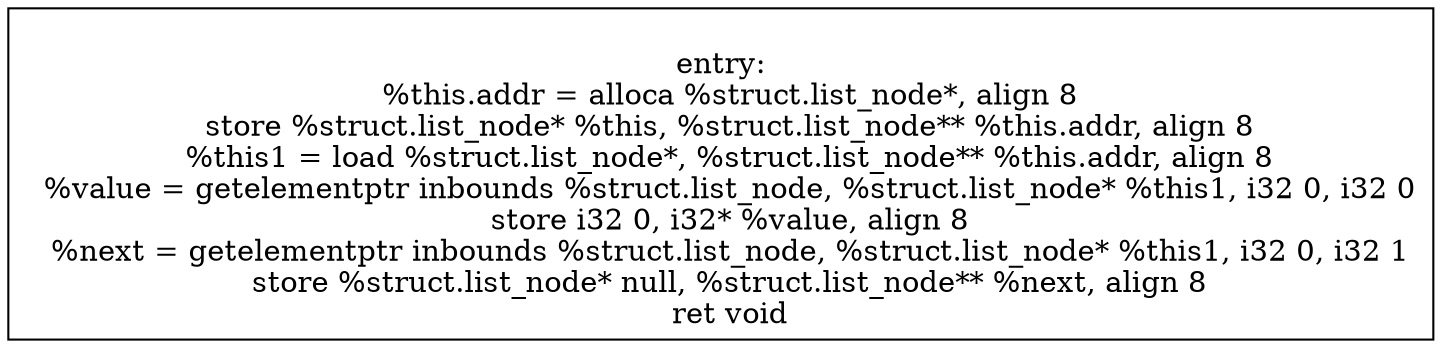 
digraph G {


node55 [label="
entry:
  %this.addr = alloca %struct.list_node*, align 8
  store %struct.list_node* %this, %struct.list_node** %this.addr, align 8
  %this1 = load %struct.list_node*, %struct.list_node** %this.addr, align 8
  %value = getelementptr inbounds %struct.list_node, %struct.list_node* %this1, i32 0, i32 0
  store i32 0, i32* %value, align 8
  %next = getelementptr inbounds %struct.list_node, %struct.list_node* %this1, i32 0, i32 1
  store %struct.list_node* null, %struct.list_node** %next, align 8
  ret void
",shape=rectangle ]



}
